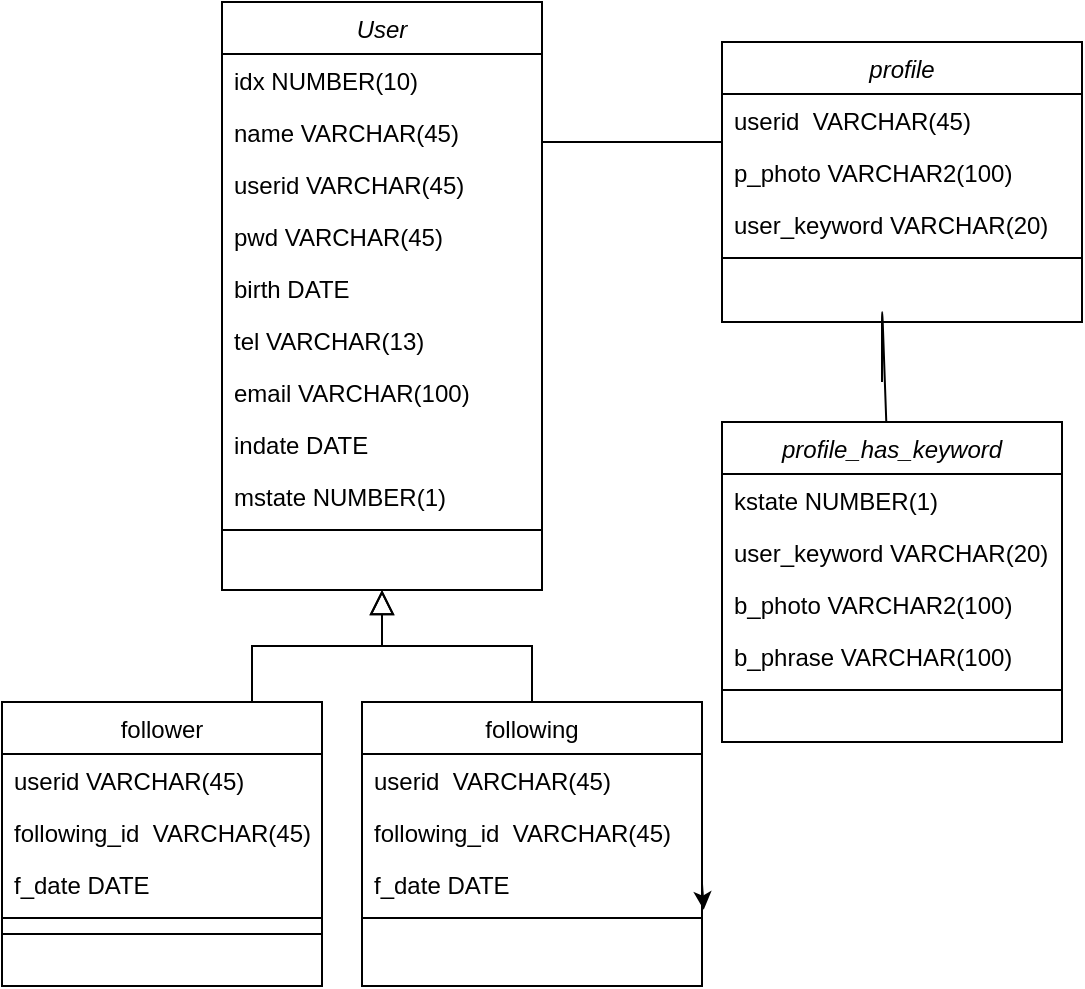 <mxfile type="device" version="14.5.3"><diagram name="Page-1" id="C5RBs43oDa-KdzZeNtuy"><mxGraphModel shadow="0" math="0" pageHeight="1169" pageWidth="827" pageScale="1" page="1" fold="1" arrows="1" connect="1" tooltips="1" guides="1" gridSize="10" grid="1" dy="601" dx="1102"><root><mxCell id="WIyWlLk6GJQsqaUBKTNV-0" /><mxCell id="WIyWlLk6GJQsqaUBKTNV-1" parent="WIyWlLk6GJQsqaUBKTNV-0" /><mxCell value="User" id="zkfFHV4jXpPFQw0GAbJ--0" parent="WIyWlLk6GJQsqaUBKTNV-1" vertex="1" style="swimlane;fontStyle=2;align=center;verticalAlign=top;childLayout=stackLayout;horizontal=1;startSize=26;horizontalStack=0;resizeParent=1;resizeLast=0;collapsible=1;marginBottom=0;rounded=0;shadow=0;strokeWidth=1;"><mxGeometry as="geometry" height="294" width="160" y="10" x="200"><mxRectangle as="alternateBounds" height="26" width="160" y="140" x="230" /></mxGeometry></mxCell><mxCell value="idx NUMBER(10)" id="zkfFHV4jXpPFQw0GAbJ--1" parent="zkfFHV4jXpPFQw0GAbJ--0" vertex="1" style="text;align=left;verticalAlign=top;spacingLeft=4;spacingRight=4;overflow=hidden;rotatable=0;points=[[0,0.5],[1,0.5]];portConstraint=eastwest;"><mxGeometry as="geometry" height="26" width="160" y="26" /></mxCell><mxCell value="name VARCHAR(45)" id="zkfFHV4jXpPFQw0GAbJ--2" parent="zkfFHV4jXpPFQw0GAbJ--0" vertex="1" style="text;align=left;verticalAlign=top;spacingLeft=4;spacingRight=4;overflow=hidden;rotatable=0;points=[[0,0.5],[1,0.5]];portConstraint=eastwest;rounded=0;shadow=0;html=0;"><mxGeometry as="geometry" height="26" width="160" y="52" /></mxCell><mxCell value="userid VARCHAR(45)&#xa; &#xa;" id="ZERPuc9fSMqt9Tgyb-RQ-0" parent="zkfFHV4jXpPFQw0GAbJ--0" vertex="1" style="text;align=left;verticalAlign=top;spacingLeft=4;spacingRight=4;overflow=hidden;rotatable=0;points=[[0,0.5],[1,0.5]];portConstraint=eastwest;rounded=0;shadow=0;html=0;"><mxGeometry as="geometry" height="26" width="160" y="78" /></mxCell><mxCell value="pwd VARCHAR(45)" id="ZERPuc9fSMqt9Tgyb-RQ-1" parent="zkfFHV4jXpPFQw0GAbJ--0" vertex="1" style="text;align=left;verticalAlign=top;spacingLeft=4;spacingRight=4;overflow=hidden;rotatable=0;points=[[0,0.5],[1,0.5]];portConstraint=eastwest;rounded=0;shadow=0;html=0;"><mxGeometry as="geometry" height="26" width="160" y="104" /></mxCell><mxCell value="birth DATE " id="ZERPuc9fSMqt9Tgyb-RQ-2" parent="zkfFHV4jXpPFQw0GAbJ--0" vertex="1" style="text;align=left;verticalAlign=top;spacingLeft=4;spacingRight=4;overflow=hidden;rotatable=0;points=[[0,0.5],[1,0.5]];portConstraint=eastwest;rounded=0;shadow=0;html=0;"><mxGeometry as="geometry" height="26" width="160" y="130" /></mxCell><mxCell value="tel VARCHAR(13)" id="zkfFHV4jXpPFQw0GAbJ--3" parent="zkfFHV4jXpPFQw0GAbJ--0" vertex="1" style="text;align=left;verticalAlign=top;spacingLeft=4;spacingRight=4;overflow=hidden;rotatable=0;points=[[0,0.5],[1,0.5]];portConstraint=eastwest;rounded=0;shadow=0;html=0;"><mxGeometry as="geometry" height="26" width="160" y="156" /></mxCell><mxCell value="email VARCHAR(100)" id="ZERPuc9fSMqt9Tgyb-RQ-3" parent="zkfFHV4jXpPFQw0GAbJ--0" vertex="1" style="text;align=left;verticalAlign=top;spacingLeft=4;spacingRight=4;overflow=hidden;rotatable=0;points=[[0,0.5],[1,0.5]];portConstraint=eastwest;rounded=0;shadow=0;html=0;"><mxGeometry as="geometry" height="26" width="160" y="182" /></mxCell><mxCell value="indate DATE" id="ZERPuc9fSMqt9Tgyb-RQ-4" parent="zkfFHV4jXpPFQw0GAbJ--0" vertex="1" style="text;align=left;verticalAlign=top;spacingLeft=4;spacingRight=4;overflow=hidden;rotatable=0;points=[[0,0.5],[1,0.5]];portConstraint=eastwest;rounded=0;shadow=0;html=0;"><mxGeometry as="geometry" height="26" width="160" y="208" /></mxCell><mxCell value="mstate NUMBER(1)" id="ZERPuc9fSMqt9Tgyb-RQ-5" parent="zkfFHV4jXpPFQw0GAbJ--0" vertex="1" style="text;align=left;verticalAlign=top;spacingLeft=4;spacingRight=4;overflow=hidden;rotatable=0;points=[[0,0.5],[1,0.5]];portConstraint=eastwest;rounded=0;shadow=0;html=0;"><mxGeometry as="geometry" height="26" width="160" y="234" /></mxCell><mxCell value="" id="zkfFHV4jXpPFQw0GAbJ--4" parent="zkfFHV4jXpPFQw0GAbJ--0" vertex="1" style="line;html=1;strokeWidth=1;align=left;verticalAlign=middle;spacingTop=-1;spacingLeft=3;spacingRight=3;rotatable=0;labelPosition=right;points=[];portConstraint=eastwest;"><mxGeometry as="geometry" height="8" width="160" y="260" /></mxCell><mxCell value="" id="zkfFHV4jXpPFQw0GAbJ--12" parent="WIyWlLk6GJQsqaUBKTNV-1" style="endArrow=block;endSize=10;endFill=0;shadow=0;strokeWidth=1;rounded=0;edgeStyle=elbowEdgeStyle;elbow=vertical;" edge="1" target="zkfFHV4jXpPFQw0GAbJ--0"><mxGeometry as="geometry" width="160" relative="1"><mxPoint as="sourcePoint" y="360" x="215" /><mxPoint as="targetPoint" y="203" x="200" /></mxGeometry></mxCell><mxCell value="following" id="zkfFHV4jXpPFQw0GAbJ--13" parent="WIyWlLk6GJQsqaUBKTNV-1" vertex="1" style="swimlane;fontStyle=0;align=center;verticalAlign=top;childLayout=stackLayout;horizontal=1;startSize=26;horizontalStack=0;resizeParent=1;resizeLast=0;collapsible=1;marginBottom=0;rounded=0;shadow=0;strokeWidth=1;"><mxGeometry as="geometry" height="142" width="170" y="360" x="270"><mxRectangle as="alternateBounds" height="26" width="170" y="380" x="340" /></mxGeometry></mxCell><mxCell value="userid  VARCHAR(45)" id="zkfFHV4jXpPFQw0GAbJ--14" parent="zkfFHV4jXpPFQw0GAbJ--13" vertex="1" style="text;align=left;verticalAlign=top;spacingLeft=4;spacingRight=4;overflow=hidden;rotatable=0;points=[[0,0.5],[1,0.5]];portConstraint=eastwest;"><mxGeometry as="geometry" height="26" width="170" y="26" /></mxCell><mxCell value="following_id  VARCHAR(45)" id="ZERPuc9fSMqt9Tgyb-RQ-8" parent="zkfFHV4jXpPFQw0GAbJ--13" vertex="1" style="text;align=left;verticalAlign=top;spacingLeft=4;spacingRight=4;overflow=hidden;rotatable=0;points=[[0,0.5],[1,0.5]];portConstraint=eastwest;"><mxGeometry as="geometry" height="26" width="170" y="52" /></mxCell><mxCell value="f_date DATE" id="ZERPuc9fSMqt9Tgyb-RQ-7" parent="zkfFHV4jXpPFQw0GAbJ--13" vertex="1" style="text;align=left;verticalAlign=top;spacingLeft=4;spacingRight=4;overflow=hidden;rotatable=0;points=[[0,0.5],[1,0.5]];portConstraint=eastwest;"><mxGeometry as="geometry" height="26" width="170" y="78" /></mxCell><mxCell value="" id="zkfFHV4jXpPFQw0GAbJ--15" parent="zkfFHV4jXpPFQw0GAbJ--13" vertex="1" style="line;html=1;strokeWidth=1;align=left;verticalAlign=middle;spacingTop=-1;spacingLeft=3;spacingRight=3;rotatable=0;labelPosition=right;points=[];portConstraint=eastwest;"><mxGeometry as="geometry" height="8" width="170" y="104" /></mxCell><mxCell id="ZERPuc9fSMqt9Tgyb-RQ-17" parent="zkfFHV4jXpPFQw0GAbJ--13" style="edgeStyle=orthogonalEdgeStyle;rounded=0;orthogonalLoop=1;jettySize=auto;html=1;exitX=1;exitY=0.5;exitDx=0;exitDy=0;entryX=1.005;entryY=0.993;entryDx=0;entryDy=0;entryPerimeter=0;" edge="1" target="ZERPuc9fSMqt9Tgyb-RQ-7" source="ZERPuc9fSMqt9Tgyb-RQ-7"><mxGeometry as="geometry" relative="1" /></mxCell><mxCell value="" id="zkfFHV4jXpPFQw0GAbJ--16" parent="WIyWlLk6GJQsqaUBKTNV-1" style="endArrow=block;endSize=10;endFill=0;shadow=0;strokeWidth=1;rounded=0;edgeStyle=elbowEdgeStyle;elbow=vertical;" edge="1" target="zkfFHV4jXpPFQw0GAbJ--0" source="zkfFHV4jXpPFQw0GAbJ--13"><mxGeometry as="geometry" width="160" relative="1"><mxPoint as="sourcePoint" y="373" x="210" /><mxPoint as="targetPoint" y="271" x="310" /></mxGeometry></mxCell><mxCell value="follower" id="ZERPuc9fSMqt9Tgyb-RQ-11" parent="WIyWlLk6GJQsqaUBKTNV-1" vertex="1" style="swimlane;fontStyle=0;align=center;verticalAlign=top;childLayout=stackLayout;horizontal=1;startSize=26;horizontalStack=0;resizeParent=1;resizeLast=0;collapsible=1;marginBottom=0;rounded=0;shadow=0;strokeWidth=1;"><mxGeometry as="geometry" height="142" width="160" y="360" x="90"><mxRectangle as="alternateBounds" height="26" width="170" y="380" x="340" /></mxGeometry></mxCell><mxCell value="userid VARCHAR(45)" id="ZERPuc9fSMqt9Tgyb-RQ-12" parent="ZERPuc9fSMqt9Tgyb-RQ-11" vertex="1" style="text;align=left;verticalAlign=top;spacingLeft=4;spacingRight=4;overflow=hidden;rotatable=0;points=[[0,0.5],[1,0.5]];portConstraint=eastwest;"><mxGeometry as="geometry" height="26" width="160" y="26" /></mxCell><mxCell value="following_id  VARCHAR(45)" id="ZERPuc9fSMqt9Tgyb-RQ-13" parent="ZERPuc9fSMqt9Tgyb-RQ-11" vertex="1" style="text;align=left;verticalAlign=top;spacingLeft=4;spacingRight=4;overflow=hidden;rotatable=0;points=[[0,0.5],[1,0.5]];portConstraint=eastwest;"><mxGeometry as="geometry" height="26" width="160" y="52" /></mxCell><mxCell value="f_date DATE" id="ZERPuc9fSMqt9Tgyb-RQ-14" parent="ZERPuc9fSMqt9Tgyb-RQ-11" vertex="1" style="text;align=left;verticalAlign=top;spacingLeft=4;spacingRight=4;overflow=hidden;rotatable=0;points=[[0,0.5],[1,0.5]];portConstraint=eastwest;"><mxGeometry as="geometry" height="26" width="160" y="78" /></mxCell><mxCell value="" id="ZERPuc9fSMqt9Tgyb-RQ-43" parent="ZERPuc9fSMqt9Tgyb-RQ-11" vertex="1" style="line;html=1;strokeWidth=1;align=left;verticalAlign=middle;spacingTop=-1;spacingLeft=3;spacingRight=3;rotatable=0;labelPosition=right;points=[];portConstraint=eastwest;"><mxGeometry as="geometry" height="8" width="160" y="104" /></mxCell><mxCell value="" id="ZERPuc9fSMqt9Tgyb-RQ-15" parent="ZERPuc9fSMqt9Tgyb-RQ-11" vertex="1" style="line;html=1;strokeWidth=1;align=left;verticalAlign=middle;spacingTop=-1;spacingLeft=3;spacingRight=3;rotatable=0;labelPosition=right;points=[];portConstraint=eastwest;"><mxGeometry as="geometry" height="8" width="160" y="112" /></mxCell><mxCell value="" id="ZERPuc9fSMqt9Tgyb-RQ-18" parent="WIyWlLk6GJQsqaUBKTNV-1" style="endArrow=none;html=1;" edge="1"><mxGeometry as="geometry" height="50" width="50" relative="1"><mxPoint as="sourcePoint" y="80" x="360" /><mxPoint as="targetPoint" y="80" x="450" /></mxGeometry></mxCell><mxCell value="profile" id="ZERPuc9fSMqt9Tgyb-RQ-21" parent="WIyWlLk6GJQsqaUBKTNV-1" vertex="1" style="swimlane;fontStyle=2;align=center;verticalAlign=top;childLayout=stackLayout;horizontal=1;startSize=26;horizontalStack=0;resizeParent=1;resizeLast=0;collapsible=1;marginBottom=0;rounded=0;shadow=0;strokeWidth=1;"><mxGeometry as="geometry" height="140" width="180" y="30" x="450"><mxRectangle as="alternateBounds" height="26" width="160" y="140" x="230" /></mxGeometry></mxCell><mxCell value="userid  VARCHAR(45)" id="ZERPuc9fSMqt9Tgyb-RQ-22" parent="ZERPuc9fSMqt9Tgyb-RQ-21" vertex="1" style="text;align=left;verticalAlign=top;spacingLeft=4;spacingRight=4;overflow=hidden;rotatable=0;points=[[0,0.5],[1,0.5]];portConstraint=eastwest;"><mxGeometry as="geometry" height="26" width="180" y="26" /></mxCell><mxCell value="p_photo VARCHAR2(100)" id="ZERPuc9fSMqt9Tgyb-RQ-23" parent="ZERPuc9fSMqt9Tgyb-RQ-21" vertex="1" style="text;align=left;verticalAlign=top;spacingLeft=4;spacingRight=4;overflow=hidden;rotatable=0;points=[[0,0.5],[1,0.5]];portConstraint=eastwest;rounded=0;shadow=0;html=0;"><mxGeometry as="geometry" height="26" width="180" y="52" /></mxCell><mxCell value="user_keyword VARCHAR(20)" id="ZERPuc9fSMqt9Tgyb-RQ-27" parent="ZERPuc9fSMqt9Tgyb-RQ-21" vertex="1" style="text;align=left;verticalAlign=top;spacingLeft=4;spacingRight=4;overflow=hidden;rotatable=0;points=[[0,0.5],[1,0.5]];portConstraint=eastwest;rounded=0;shadow=0;html=0;"><mxGeometry as="geometry" height="26" width="180" y="78" /></mxCell><mxCell value="" id="ZERPuc9fSMqt9Tgyb-RQ-31" parent="ZERPuc9fSMqt9Tgyb-RQ-21" vertex="1" style="line;html=1;strokeWidth=1;align=left;verticalAlign=middle;spacingTop=-1;spacingLeft=3;spacingRight=3;rotatable=0;labelPosition=right;points=[];portConstraint=eastwest;"><mxGeometry as="geometry" height="8" width="180" y="104" /></mxCell><mxCell value="profile_has_keyword" id="ZERPuc9fSMqt9Tgyb-RQ-32" parent="WIyWlLk6GJQsqaUBKTNV-1" vertex="1" style="swimlane;fontStyle=2;align=center;verticalAlign=top;childLayout=stackLayout;horizontal=1;startSize=26;horizontalStack=0;resizeParent=1;resizeLast=0;collapsible=1;marginBottom=0;rounded=0;shadow=0;strokeWidth=1;"><mxGeometry as="geometry" height="160" width="170" y="220" x="450"><mxRectangle as="alternateBounds" height="26" width="160" y="140" x="230" /></mxGeometry></mxCell><mxCell value="kstate NUMBER(1)" id="ZERPuc9fSMqt9Tgyb-RQ-33" parent="ZERPuc9fSMqt9Tgyb-RQ-32" vertex="1" style="text;align=left;verticalAlign=top;spacingLeft=4;spacingRight=4;overflow=hidden;rotatable=0;points=[[0,0.5],[1,0.5]];portConstraint=eastwest;"><mxGeometry as="geometry" height="26" width="170" y="26" /></mxCell><mxCell value="user_keyword VARCHAR(20)" id="ZERPuc9fSMqt9Tgyb-RQ-34" parent="ZERPuc9fSMqt9Tgyb-RQ-32" vertex="1" style="text;align=left;verticalAlign=top;spacingLeft=4;spacingRight=4;overflow=hidden;rotatable=0;points=[[0,0.5],[1,0.5]];portConstraint=eastwest;rounded=0;shadow=0;html=0;"><mxGeometry as="geometry" height="26" width="170" y="52" /></mxCell><mxCell value="b_photo VARCHAR2(100)" id="ZERPuc9fSMqt9Tgyb-RQ-35" parent="ZERPuc9fSMqt9Tgyb-RQ-32" vertex="1" style="text;align=left;verticalAlign=top;spacingLeft=4;spacingRight=4;overflow=hidden;rotatable=0;points=[[0,0.5],[1,0.5]];portConstraint=eastwest;rounded=0;shadow=0;html=0;"><mxGeometry as="geometry" height="26" width="170" y="78" /></mxCell><mxCell value="b_phrase VARCHAR(100)" id="ZERPuc9fSMqt9Tgyb-RQ-42" parent="ZERPuc9fSMqt9Tgyb-RQ-32" vertex="1" style="text;align=left;verticalAlign=top;spacingLeft=4;spacingRight=4;overflow=hidden;rotatable=0;points=[[0,0.5],[1,0.5]];portConstraint=eastwest;rounded=0;shadow=0;html=0;"><mxGeometry as="geometry" height="26" width="170" y="104" /></mxCell><mxCell value="" id="ZERPuc9fSMqt9Tgyb-RQ-38" parent="ZERPuc9fSMqt9Tgyb-RQ-32" vertex="1" style="line;html=1;strokeWidth=1;align=left;verticalAlign=middle;spacingTop=-1;spacingLeft=3;spacingRight=3;rotatable=0;labelPosition=right;points=[];portConstraint=eastwest;"><mxGeometry as="geometry" height="8" width="170" y="130" /></mxCell><mxCell value="" id="ZERPuc9fSMqt9Tgyb-RQ-40" parent="WIyWlLk6GJQsqaUBKTNV-1" style="endArrow=none;html=1;" edge="1" source="ZERPuc9fSMqt9Tgyb-RQ-32"><mxGeometry as="geometry" height="50" width="50" relative="1"><mxPoint as="sourcePoint" y="250" x="490" /><mxPoint as="targetPoint" y="200" x="530" /><Array as="points"><mxPoint y="160" x="530" /></Array></mxGeometry></mxCell></root></mxGraphModel></diagram></mxfile>